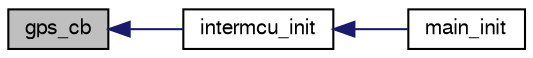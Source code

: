 digraph "gps_cb"
{
  edge [fontname="FreeSans",fontsize="10",labelfontname="FreeSans",labelfontsize="10"];
  node [fontname="FreeSans",fontsize="10",shape=record];
  rankdir="LR";
  Node1 [label="gps_cb",height=0.2,width=0.4,color="black", fillcolor="grey75", style="filled", fontcolor="black"];
  Node1 -> Node2 [dir="back",color="midnightblue",fontsize="10",style="solid",fontname="FreeSans"];
  Node2 [label="intermcu_init",height=0.2,width=0.4,color="black", fillcolor="white", style="filled",URL="$intermcu__fbw_8c.html#af5ff84589199efa9195c642a64024b40"];
  Node2 -> Node3 [dir="back",color="midnightblue",fontsize="10",style="solid",fontname="FreeSans"];
  Node3 [label="main_init",height=0.2,width=0.4,color="black", fillcolor="white", style="filled",URL="$rotorcraft_2main__fbw_8c.html#a3719465edd56d2b587a6b340f29e4f90",tooltip="Main initialization. "];
}
